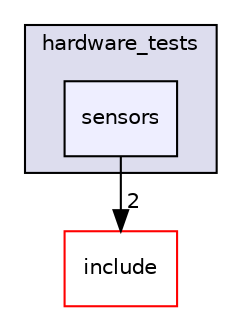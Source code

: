 digraph "tests/hardware_tests/sensors" {
  compound=true
  node [ fontsize="10", fontname="Helvetica"];
  edge [ labelfontsize="10", labelfontname="Helvetica"];
  subgraph clusterdir_00623b0af23f83b5340724c4324123c9 {
    graph [ bgcolor="#ddddee", pencolor="black", label="hardware_tests" fontname="Helvetica", fontsize="10", URL="dir_00623b0af23f83b5340724c4324123c9.html"]
  dir_31162bcdb1c7505d98071a693a1b2499 [shape=box, label="sensors", style="filled", fillcolor="#eeeeff", pencolor="black", URL="dir_31162bcdb1c7505d98071a693a1b2499.html"];
  }
  dir_d44c64559bbebec7f509842c48db8b23 [shape=box label="include" fillcolor="white" style="filled" color="red" URL="dir_d44c64559bbebec7f509842c48db8b23.html"];
  dir_31162bcdb1c7505d98071a693a1b2499->dir_d44c64559bbebec7f509842c48db8b23 [headlabel="2", labeldistance=1.5 headhref="dir_000016_000000.html"];
}
